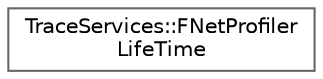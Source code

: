 digraph "Graphical Class Hierarchy"
{
 // INTERACTIVE_SVG=YES
 // LATEX_PDF_SIZE
  bgcolor="transparent";
  edge [fontname=Helvetica,fontsize=10,labelfontname=Helvetica,labelfontsize=10];
  node [fontname=Helvetica,fontsize=10,shape=box,height=0.2,width=0.4];
  rankdir="LR";
  Node0 [id="Node000000",label="TraceServices::FNetProfiler\lLifeTime",height=0.2,width=0.4,color="grey40", fillcolor="white", style="filled",URL="$da/db8/structTraceServices_1_1FNetProfilerLifeTime.html",tooltip=" "];
}
